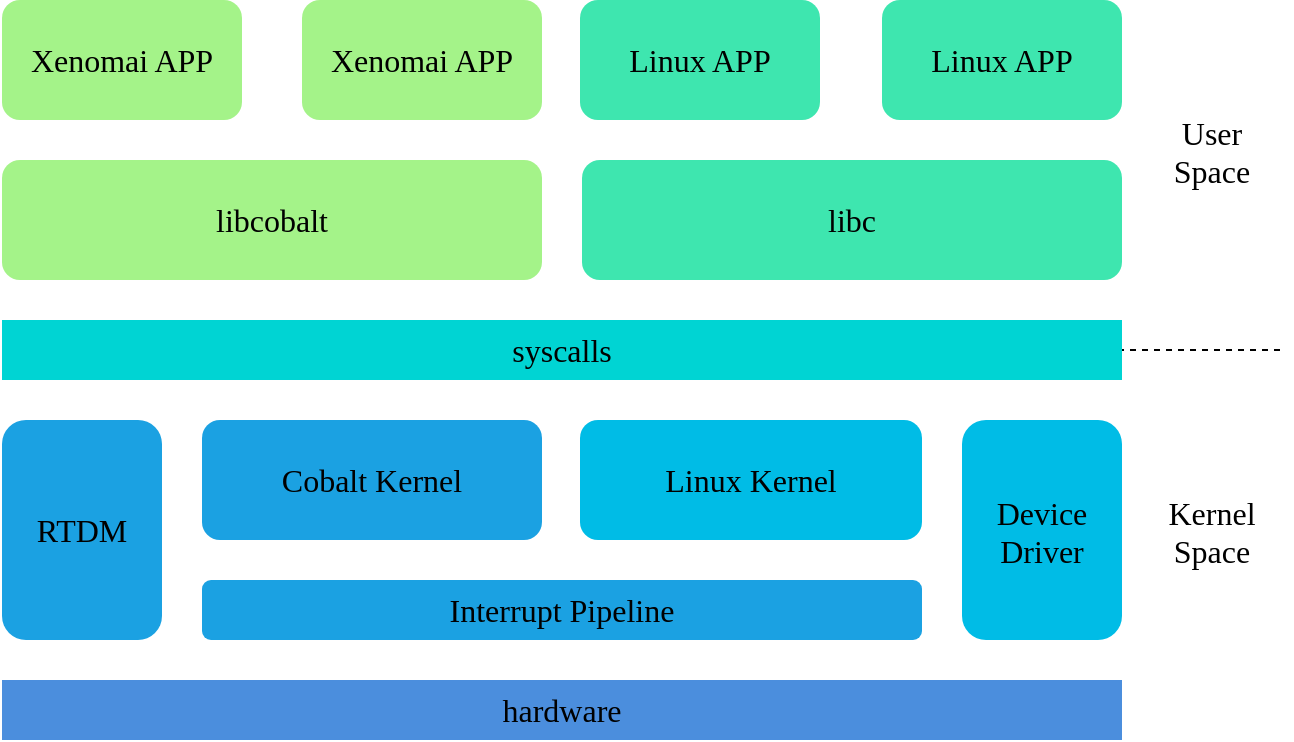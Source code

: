 <mxfile scale="1" border="0" disableSvgWarning="true">
    <diagram id="-jjQkb2CXfaVrQBBxeze" name="Page-1">
        <mxGraphModel dx="1047" dy="605" grid="1" gridSize="10" guides="1" tooltips="1" connect="1" arrows="1" fold="1" page="1" pageScale="1" pageWidth="827" pageHeight="1169" math="0" shadow="0">
            <root>
                <mxCell id="0"/>
                <mxCell id="1" parent="0"/>
                <mxCell id="10" value="" style="endArrow=none;dashed=1;html=1;fontFamily=Times New Roman;fontSize=16;fontStyle=0;fontColor=#000000;labelBackgroundColor=none;exitX=0;exitY=0.5;exitDx=0;exitDy=0;" parent="1" edge="1" source="9">
                    <mxGeometry width="50" height="50" relative="1" as="geometry">
                        <mxPoint x="40" y="335" as="sourcePoint"/>
                        <mxPoint x="760.32" y="335" as="targetPoint"/>
                    </mxGeometry>
                </mxCell>
                <mxCell id="20" value="&lt;font style=&quot;font-size: 16px;&quot;&gt;&lt;span style=&quot;font-size: 16px;&quot;&gt;syscalls&lt;/span&gt;&lt;/font&gt;" style="text;html=1;align=center;verticalAlign=middle;resizable=0;points=[];autosize=1;strokeColor=none;fillColor=#FFFFFF;fontFamily=Times New Roman;fontColor=#000000;fontStyle=0;fontSize=16;labelBackgroundColor=none;" parent="1" vertex="1">
                    <mxGeometry x="365" y="320" width="70" height="30" as="geometry"/>
                </mxCell>
                <mxCell id="2" value="hardware" style="rounded=0;whiteSpace=wrap;html=1;gradientColor=none;fillColor=#4B8EDD;fontSize=16;fontFamily=Times New Roman;fontStyle=0;fontColor=#000000;labelBackgroundColor=none;strokeColor=none;" parent="1" vertex="1">
                    <mxGeometry x="120" y="500" width="560" height="30" as="geometry"/>
                </mxCell>
                <mxCell id="3" value="Interrupt Pipeline" style="rounded=1;whiteSpace=wrap;html=1;fontFamily=Times New Roman;fontSize=16;fillColor=#1BA1E2;gradientColor=none;fontStyle=0;strokeColor=none;fontColor=#000000;labelBackgroundColor=none;" parent="1" vertex="1">
                    <mxGeometry x="220" y="450" width="360" height="30" as="geometry"/>
                </mxCell>
                <mxCell id="4" value="Cobalt Kernel" style="rounded=1;whiteSpace=wrap;html=1;fontFamily=Times New Roman;fontSize=16;fillColor=#1BA1E2;gradientColor=none;fontStyle=0;strokeColor=none;fontColor=#000000;labelBackgroundColor=none;" parent="1" vertex="1">
                    <mxGeometry x="220" y="370" width="170" height="60" as="geometry"/>
                </mxCell>
                <mxCell id="5" value="Linux Kernel" style="rounded=1;whiteSpace=wrap;html=1;fontFamily=Times New Roman;fontSize=16;fillColor=#00BCE6;fontStyle=0;fontColor=#000000;strokeColor=none;labelBackgroundColor=none;" parent="1" vertex="1">
                    <mxGeometry x="409" y="370" width="171" height="60" as="geometry"/>
                </mxCell>
                <mxCell id="7" value="RTDM" style="rounded=1;whiteSpace=wrap;html=1;fontFamily=Times New Roman;fontSize=16;fillColor=#1BA1E2;gradientColor=none;fontStyle=0;strokeColor=none;fontColor=#000000;labelBackgroundColor=none;" parent="1" vertex="1">
                    <mxGeometry x="120" y="370" width="80" height="110" as="geometry"/>
                </mxCell>
                <mxCell id="8" value="Device&#10;Driver" style="text;strokeColor=none;fillColor=#00BCE6;align=center;verticalAlign=middle;spacingLeft=4;spacingRight=4;overflow=hidden;rotatable=0;points=[[0,0.5],[1,0.5]];portConstraint=eastwest;fontFamily=Times New Roman;fontSize=16;textDirection=ltr;fontStyle=0;rounded=1;fontColor=#000000;labelBackgroundColor=none;" parent="1" vertex="1">
                    <mxGeometry x="600" y="370" width="80" height="110" as="geometry"/>
                </mxCell>
                <mxCell id="11" value="libcobalt" style="rounded=1;whiteSpace=wrap;html=1;fontFamily=Times New Roman;fontSize=16;fillColor=#A4F389;gradientColor=none;fontStyle=0;gradientDirection=radial;strokeColor=none;fontColor=#000000;labelBackgroundColor=none;" parent="1" vertex="1">
                    <mxGeometry x="120" y="240" width="270" height="60" as="geometry"/>
                </mxCell>
                <mxCell id="13" value="libc" style="rounded=1;whiteSpace=wrap;html=1;fontFamily=Times New Roman;fontSize=16;fillColor=#3EE6AF;fontStyle=0;fontColor=#000000;strokeColor=none;labelBackgroundColor=none;" parent="1" vertex="1">
                    <mxGeometry x="410" y="240" width="270" height="60" as="geometry"/>
                </mxCell>
                <mxCell id="14" value="Linux APP" style="rounded=1;fontFamily=Times New Roman;fontSize=16;fillColor=#3EE6AF;fontStyle=0;textDirection=ltr;html=1;whiteSpace=wrap;fontColor=#000000;strokeColor=none;labelBackgroundColor=none;" parent="1" vertex="1">
                    <mxGeometry x="560" y="160" width="120" height="60" as="geometry"/>
                </mxCell>
                <mxCell id="15" value="Linux APP" style="rounded=1;whiteSpace=wrap;html=1;fontFamily=Times New Roman;fontSize=16;fontStyle=0;fillColor=#3EE6AF;fontColor=#000000;strokeColor=none;labelBackgroundColor=none;" parent="1" vertex="1">
                    <mxGeometry x="409" y="160" width="120" height="60" as="geometry"/>
                </mxCell>
                <mxCell id="16" value="Xenomai APP" style="rounded=1;whiteSpace=wrap;html=1;fontFamily=Times New Roman;fontSize=16;fillColor=#A4F389;gradientColor=none;fontStyle=0;fillStyle=auto;strokeColor=none;fontColor=#000000;labelBackgroundColor=none;" parent="1" vertex="1">
                    <mxGeometry x="120" y="160" width="120" height="60" as="geometry"/>
                </mxCell>
                <mxCell id="17" value="Xenomai APP" style="rounded=1;whiteSpace=wrap;html=1;fontFamily=Times New Roman;fontSize=16;fillColor=#A4F389;gradientColor=none;fontStyle=0;fillStyle=auto;strokeColor=none;fontColor=#000000;labelBackgroundColor=none;" parent="1" vertex="1">
                    <mxGeometry x="270" y="160" width="120" height="60" as="geometry"/>
                </mxCell>
                <mxCell id="18" value="User&#10;Space" style="text;strokeColor=none;fillColor=none;align=center;verticalAlign=middle;spacingLeft=4;spacingRight=4;overflow=hidden;rotatable=0;points=[[0,0.5],[1,0.5]];portConstraint=eastwest;fontFamily=Times New Roman;fontSize=16;textDirection=ltr;fontStyle=0;fontColor=#000000;labelBackgroundColor=none;" parent="1" vertex="1">
                    <mxGeometry x="690" y="210" width="70" height="50" as="geometry"/>
                </mxCell>
                <mxCell id="19" value="Kernel&#10;Space" style="text;strokeColor=none;fillColor=none;align=center;verticalAlign=middle;spacingLeft=4;spacingRight=4;overflow=hidden;rotatable=0;points=[[0,0.5],[1,0.5]];portConstraint=eastwest;fontFamily=Times New Roman;fontSize=16;textDirection=ltr;fontStyle=0;fontColor=#000000;labelBackgroundColor=none;" parent="1" vertex="1">
                    <mxGeometry x="685" y="395" width="80" height="60" as="geometry"/>
                </mxCell>
                <mxCell id="9" value="syscalls" style="rounded=0;whiteSpace=wrap;html=1;fontFamily=Times New Roman;fontSize=16;fillColor=#00D4D3;gradientColor=none;fontStyle=0;fontColor=#000000;labelBackgroundColor=none;strokeColor=none;" parent="1" vertex="1">
                    <mxGeometry x="120" y="320" width="560" height="30" as="geometry"/>
                </mxCell>
            </root>
        </mxGraphModel>
    </diagram>
</mxfile>